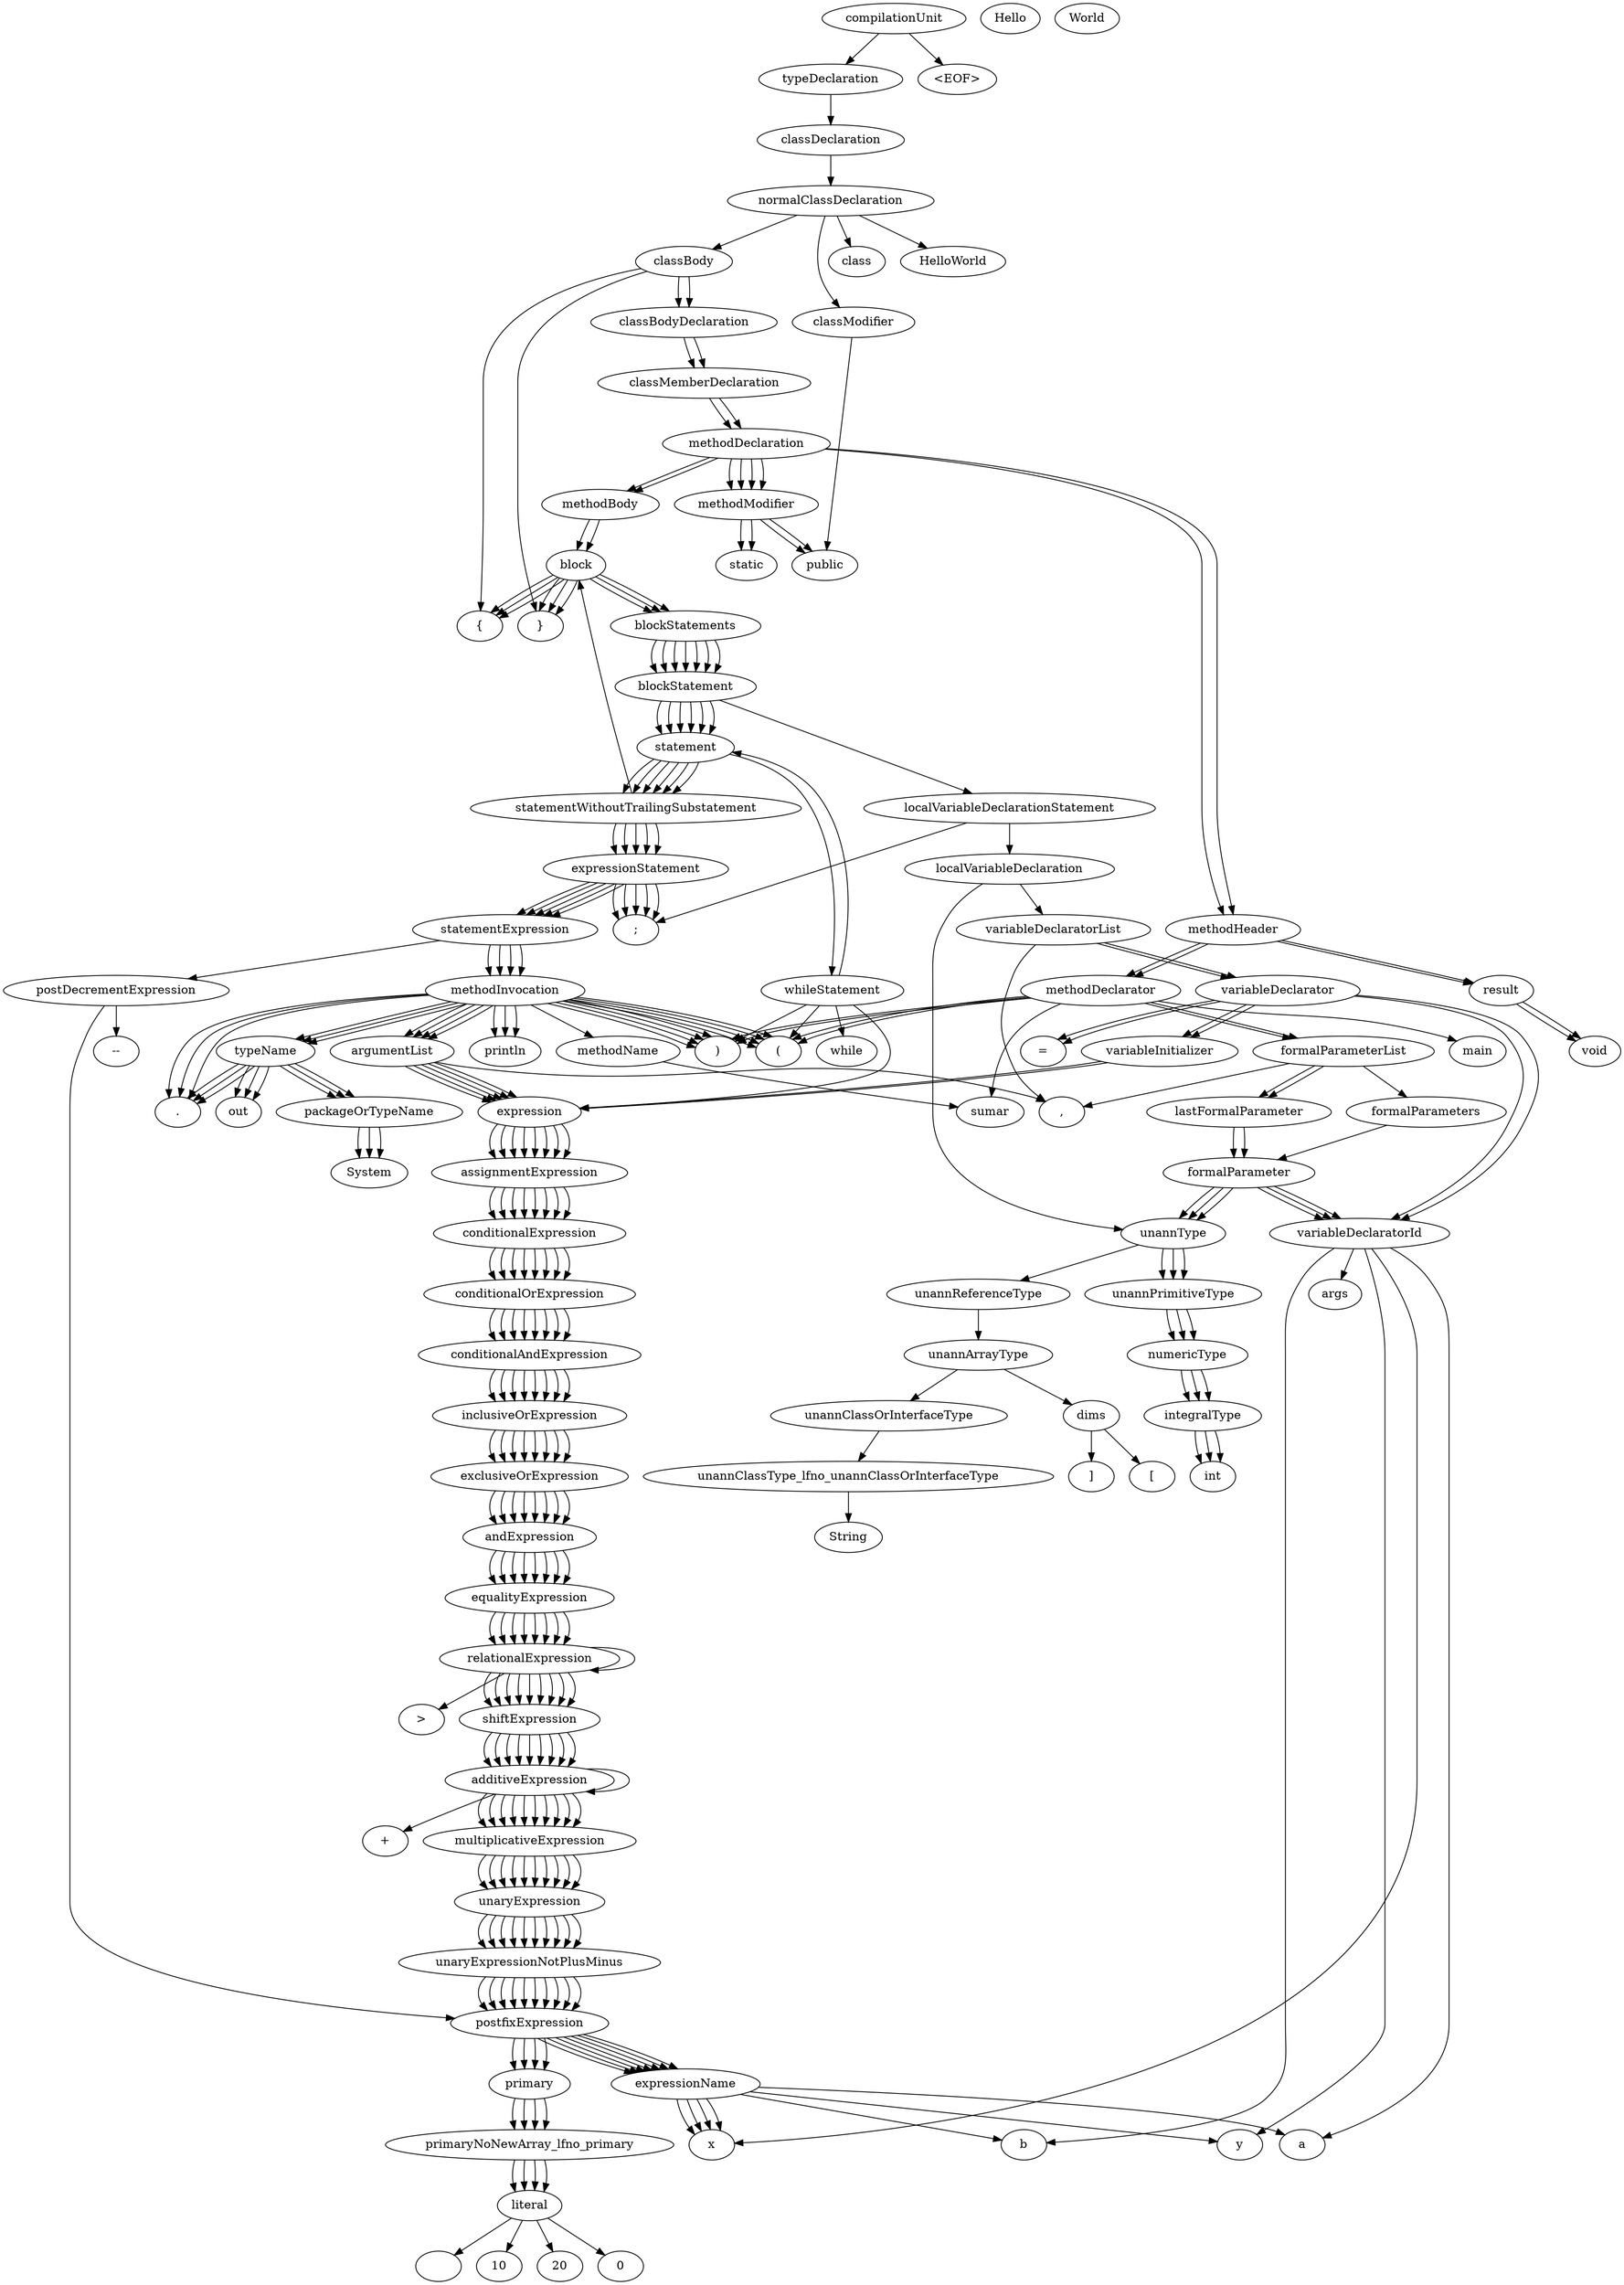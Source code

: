 digraph {
"compilationUnit" -> "typeDeclaration";
"typeDeclaration" -> "classDeclaration";
"classDeclaration" -> "normalClassDeclaration";
"normalClassDeclaration" -> "classModifier";
"classModifier" -> "public";
"normalClassDeclaration" -> "class";
"normalClassDeclaration" -> "HelloWorld";
"normalClassDeclaration" -> "classBody";
"classBody" -> "{";
"classBody" -> "classBodyDeclaration";
"classBodyDeclaration" -> "classMemberDeclaration";
"classMemberDeclaration" -> "methodDeclaration";
"methodDeclaration" -> "methodModifier";
"methodModifier" -> "public";
"methodDeclaration" -> "methodModifier";
"methodModifier" -> "static";
"methodDeclaration" -> "methodHeader";
"methodHeader" -> "result";
"result" -> "void";
"methodHeader" -> "methodDeclarator";
"methodDeclarator" -> "main";
"methodDeclarator" -> "(";
"methodDeclarator" -> "formalParameterList";
"formalParameterList" -> "lastFormalParameter";
"lastFormalParameter" -> "formalParameter";
"formalParameter" -> "unannType";
"unannType" -> "unannReferenceType";
"unannReferenceType" -> "unannArrayType";
"unannArrayType" -> "unannClassOrInterfaceType";
"unannClassOrInterfaceType" -> "unannClassType_lfno_unannClassOrInterfaceType";
"unannClassType_lfno_unannClassOrInterfaceType" -> "String";
"unannArrayType" -> "dims";
"dims" -> "[";
"dims" -> "]";
"formalParameter" -> "variableDeclaratorId";
"variableDeclaratorId" -> "args";
"methodDeclarator" -> ")";
"methodDeclaration" -> "methodBody";
"methodBody" -> "block";
"block" -> "{";
"block" -> "blockStatements";
"blockStatements" -> "blockStatement";
"blockStatement" -> "statement";
"statement" -> "statementWithoutTrailingSubstatement";
"statementWithoutTrailingSubstatement" -> "expressionStatement";
"expressionStatement" -> "statementExpression";
"statementExpression" -> "methodInvocation";
"methodInvocation" -> "typeName";
"typeName" -> "packageOrTypeName";
"packageOrTypeName" -> "System";
"typeName" -> ".";
"typeName" -> "out";
"methodInvocation" -> ".";
"methodInvocation" -> "println";
"methodInvocation" -> "(";
"methodInvocation" -> "argumentList";
"argumentList" -> "expression";
"expression" -> "assignmentExpression";
"assignmentExpression" -> "conditionalExpression";
"conditionalExpression" -> "conditionalOrExpression";
"conditionalOrExpression" -> "conditionalAndExpression";
"conditionalAndExpression" -> "inclusiveOrExpression";
"inclusiveOrExpression" -> "exclusiveOrExpression";
"exclusiveOrExpression" -> "andExpression";
"andExpression" -> "equalityExpression";
"equalityExpression" -> "relationalExpression";
"relationalExpression" -> "shiftExpression";
"shiftExpression" -> "additiveExpression";
"additiveExpression" -> "multiplicativeExpression";
"multiplicativeExpression" -> "unaryExpression";
"unaryExpression" -> "unaryExpressionNotPlusMinus";
"unaryExpressionNotPlusMinus" -> "postfixExpression";
"postfixExpression" -> "primary";
"primary" -> "primaryNoNewArray_lfno_primary";
"primaryNoNewArray_lfno_primary" -> "literal";
"literal" -> ""Hello, World"";
"methodInvocation" -> ")";
"expressionStatement" -> ";";
"blockStatements" -> "blockStatement";
"blockStatement" -> "localVariableDeclarationStatement";
"localVariableDeclarationStatement" -> "localVariableDeclaration";
"localVariableDeclaration" -> "unannType";
"unannType" -> "unannPrimitiveType";
"unannPrimitiveType" -> "numericType";
"numericType" -> "integralType";
"integralType" -> "int";
"localVariableDeclaration" -> "variableDeclaratorList";
"variableDeclaratorList" -> "variableDeclarator";
"variableDeclarator" -> "variableDeclaratorId";
"variableDeclaratorId" -> "x";
"variableDeclarator" -> "=";
"variableDeclarator" -> "variableInitializer";
"variableInitializer" -> "expression";
"expression" -> "assignmentExpression";
"assignmentExpression" -> "conditionalExpression";
"conditionalExpression" -> "conditionalOrExpression";
"conditionalOrExpression" -> "conditionalAndExpression";
"conditionalAndExpression" -> "inclusiveOrExpression";
"inclusiveOrExpression" -> "exclusiveOrExpression";
"exclusiveOrExpression" -> "andExpression";
"andExpression" -> "equalityExpression";
"equalityExpression" -> "relationalExpression";
"relationalExpression" -> "shiftExpression";
"shiftExpression" -> "additiveExpression";
"additiveExpression" -> "multiplicativeExpression";
"multiplicativeExpression" -> "unaryExpression";
"unaryExpression" -> "unaryExpressionNotPlusMinus";
"unaryExpressionNotPlusMinus" -> "postfixExpression";
"postfixExpression" -> "primary";
"primary" -> "primaryNoNewArray_lfno_primary";
"primaryNoNewArray_lfno_primary" -> "literal";
"literal" -> "10";
"variableDeclaratorList" -> ",";
"variableDeclaratorList" -> "variableDeclarator";
"variableDeclarator" -> "variableDeclaratorId";
"variableDeclaratorId" -> "y";
"variableDeclarator" -> "=";
"variableDeclarator" -> "variableInitializer";
"variableInitializer" -> "expression";
"expression" -> "assignmentExpression";
"assignmentExpression" -> "conditionalExpression";
"conditionalExpression" -> "conditionalOrExpression";
"conditionalOrExpression" -> "conditionalAndExpression";
"conditionalAndExpression" -> "inclusiveOrExpression";
"inclusiveOrExpression" -> "exclusiveOrExpression";
"exclusiveOrExpression" -> "andExpression";
"andExpression" -> "equalityExpression";
"equalityExpression" -> "relationalExpression";
"relationalExpression" -> "shiftExpression";
"shiftExpression" -> "additiveExpression";
"additiveExpression" -> "multiplicativeExpression";
"multiplicativeExpression" -> "unaryExpression";
"unaryExpression" -> "unaryExpressionNotPlusMinus";
"unaryExpressionNotPlusMinus" -> "postfixExpression";
"postfixExpression" -> "primary";
"primary" -> "primaryNoNewArray_lfno_primary";
"primaryNoNewArray_lfno_primary" -> "literal";
"literal" -> "20";
"localVariableDeclarationStatement" -> ";";
"blockStatements" -> "blockStatement";
"blockStatement" -> "statement";
"statement" -> "whileStatement";
"whileStatement" -> "while";
"whileStatement" -> "(";
"whileStatement" -> "expression";
"expression" -> "assignmentExpression";
"assignmentExpression" -> "conditionalExpression";
"conditionalExpression" -> "conditionalOrExpression";
"conditionalOrExpression" -> "conditionalAndExpression";
"conditionalAndExpression" -> "inclusiveOrExpression";
"inclusiveOrExpression" -> "exclusiveOrExpression";
"exclusiveOrExpression" -> "andExpression";
"andExpression" -> "equalityExpression";
"equalityExpression" -> "relationalExpression";
"relationalExpression" -> "relationalExpression";
"relationalExpression" -> "shiftExpression";
"shiftExpression" -> "additiveExpression";
"additiveExpression" -> "multiplicativeExpression";
"multiplicativeExpression" -> "unaryExpression";
"unaryExpression" -> "unaryExpressionNotPlusMinus";
"unaryExpressionNotPlusMinus" -> "postfixExpression";
"postfixExpression" -> "expressionName";
"expressionName" -> "x";
"relationalExpression" -> ">";
"relationalExpression" -> "shiftExpression";
"shiftExpression" -> "additiveExpression";
"additiveExpression" -> "multiplicativeExpression";
"multiplicativeExpression" -> "unaryExpression";
"unaryExpression" -> "unaryExpressionNotPlusMinus";
"unaryExpressionNotPlusMinus" -> "postfixExpression";
"postfixExpression" -> "primary";
"primary" -> "primaryNoNewArray_lfno_primary";
"primaryNoNewArray_lfno_primary" -> "literal";
"literal" -> "0";
"whileStatement" -> ")";
"whileStatement" -> "statement";
"statement" -> "statementWithoutTrailingSubstatement";
"statementWithoutTrailingSubstatement" -> "block";
"block" -> "{";
"block" -> "blockStatements";
"blockStatements" -> "blockStatement";
"blockStatement" -> "statement";
"statement" -> "statementWithoutTrailingSubstatement";
"statementWithoutTrailingSubstatement" -> "expressionStatement";
"expressionStatement" -> "statementExpression";
"statementExpression" -> "methodInvocation";
"methodInvocation" -> "typeName";
"typeName" -> "packageOrTypeName";
"packageOrTypeName" -> "System";
"typeName" -> ".";
"typeName" -> "out";
"methodInvocation" -> ".";
"methodInvocation" -> "println";
"methodInvocation" -> "(";
"methodInvocation" -> "argumentList";
"argumentList" -> "expression";
"expression" -> "assignmentExpression";
"assignmentExpression" -> "conditionalExpression";
"conditionalExpression" -> "conditionalOrExpression";
"conditionalOrExpression" -> "conditionalAndExpression";
"conditionalAndExpression" -> "inclusiveOrExpression";
"inclusiveOrExpression" -> "exclusiveOrExpression";
"exclusiveOrExpression" -> "andExpression";
"andExpression" -> "equalityExpression";
"equalityExpression" -> "relationalExpression";
"relationalExpression" -> "shiftExpression";
"shiftExpression" -> "additiveExpression";
"additiveExpression" -> "multiplicativeExpression";
"multiplicativeExpression" -> "unaryExpression";
"unaryExpression" -> "unaryExpressionNotPlusMinus";
"unaryExpressionNotPlusMinus" -> "postfixExpression";
"postfixExpression" -> "expressionName";
"expressionName" -> "x";
"methodInvocation" -> ")";
"expressionStatement" -> ";";
"blockStatements" -> "blockStatement";
"blockStatement" -> "statement";
"statement" -> "statementWithoutTrailingSubstatement";
"statementWithoutTrailingSubstatement" -> "expressionStatement";
"expressionStatement" -> "statementExpression";
"statementExpression" -> "postDecrementExpression";
"postDecrementExpression" -> "postfixExpression";
"postfixExpression" -> "expressionName";
"expressionName" -> "x";
"postDecrementExpression" -> "--";
"expressionStatement" -> ";";
"block" -> "}";
"blockStatements" -> "blockStatement";
"blockStatement" -> "statement";
"statement" -> "statementWithoutTrailingSubstatement";
"statementWithoutTrailingSubstatement" -> "expressionStatement";
"expressionStatement" -> "statementExpression";
"statementExpression" -> "methodInvocation";
"methodInvocation" -> "methodName";
"methodName" -> "sumar";
"methodInvocation" -> "(";
"methodInvocation" -> "argumentList";
"argumentList" -> "expression";
"expression" -> "assignmentExpression";
"assignmentExpression" -> "conditionalExpression";
"conditionalExpression" -> "conditionalOrExpression";
"conditionalOrExpression" -> "conditionalAndExpression";
"conditionalAndExpression" -> "inclusiveOrExpression";
"inclusiveOrExpression" -> "exclusiveOrExpression";
"exclusiveOrExpression" -> "andExpression";
"andExpression" -> "equalityExpression";
"equalityExpression" -> "relationalExpression";
"relationalExpression" -> "shiftExpression";
"shiftExpression" -> "additiveExpression";
"additiveExpression" -> "multiplicativeExpression";
"multiplicativeExpression" -> "unaryExpression";
"unaryExpression" -> "unaryExpressionNotPlusMinus";
"unaryExpressionNotPlusMinus" -> "postfixExpression";
"postfixExpression" -> "expressionName";
"expressionName" -> "x";
"argumentList" -> ",";
"argumentList" -> "expression";
"expression" -> "assignmentExpression";
"assignmentExpression" -> "conditionalExpression";
"conditionalExpression" -> "conditionalOrExpression";
"conditionalOrExpression" -> "conditionalAndExpression";
"conditionalAndExpression" -> "inclusiveOrExpression";
"inclusiveOrExpression" -> "exclusiveOrExpression";
"exclusiveOrExpression" -> "andExpression";
"andExpression" -> "equalityExpression";
"equalityExpression" -> "relationalExpression";
"relationalExpression" -> "shiftExpression";
"shiftExpression" -> "additiveExpression";
"additiveExpression" -> "multiplicativeExpression";
"multiplicativeExpression" -> "unaryExpression";
"unaryExpression" -> "unaryExpressionNotPlusMinus";
"unaryExpressionNotPlusMinus" -> "postfixExpression";
"postfixExpression" -> "expressionName";
"expressionName" -> "y";
"methodInvocation" -> ")";
"expressionStatement" -> ";";
"block" -> "}";
"classBody" -> "classBodyDeclaration";
"classBodyDeclaration" -> "classMemberDeclaration";
"classMemberDeclaration" -> "methodDeclaration";
"methodDeclaration" -> "methodModifier";
"methodModifier" -> "public";
"methodDeclaration" -> "methodModifier";
"methodModifier" -> "static";
"methodDeclaration" -> "methodHeader";
"methodHeader" -> "result";
"result" -> "void";
"methodHeader" -> "methodDeclarator";
"methodDeclarator" -> "sumar";
"methodDeclarator" -> "(";
"methodDeclarator" -> "formalParameterList";
"formalParameterList" -> "formalParameters";
"formalParameters" -> "formalParameter";
"formalParameter" -> "unannType";
"unannType" -> "unannPrimitiveType";
"unannPrimitiveType" -> "numericType";
"numericType" -> "integralType";
"integralType" -> "int";
"formalParameter" -> "variableDeclaratorId";
"variableDeclaratorId" -> "a";
"formalParameterList" -> ",";
"formalParameterList" -> "lastFormalParameter";
"lastFormalParameter" -> "formalParameter";
"formalParameter" -> "unannType";
"unannType" -> "unannPrimitiveType";
"unannPrimitiveType" -> "numericType";
"numericType" -> "integralType";
"integralType" -> "int";
"formalParameter" -> "variableDeclaratorId";
"variableDeclaratorId" -> "b";
"methodDeclarator" -> ")";
"methodDeclaration" -> "methodBody";
"methodBody" -> "block";
"block" -> "{";
"block" -> "blockStatements";
"blockStatements" -> "blockStatement";
"blockStatement" -> "statement";
"statement" -> "statementWithoutTrailingSubstatement";
"statementWithoutTrailingSubstatement" -> "expressionStatement";
"expressionStatement" -> "statementExpression";
"statementExpression" -> "methodInvocation";
"methodInvocation" -> "typeName";
"typeName" -> "packageOrTypeName";
"packageOrTypeName" -> "System";
"typeName" -> ".";
"typeName" -> "out";
"methodInvocation" -> ".";
"methodInvocation" -> "println";
"methodInvocation" -> "(";
"methodInvocation" -> "argumentList";
"argumentList" -> "expression";
"expression" -> "assignmentExpression";
"assignmentExpression" -> "conditionalExpression";
"conditionalExpression" -> "conditionalOrExpression";
"conditionalOrExpression" -> "conditionalAndExpression";
"conditionalAndExpression" -> "inclusiveOrExpression";
"inclusiveOrExpression" -> "exclusiveOrExpression";
"exclusiveOrExpression" -> "andExpression";
"andExpression" -> "equalityExpression";
"equalityExpression" -> "relationalExpression";
"relationalExpression" -> "shiftExpression";
"shiftExpression" -> "additiveExpression";
"additiveExpression" -> "additiveExpression";
"additiveExpression" -> "multiplicativeExpression";
"multiplicativeExpression" -> "unaryExpression";
"unaryExpression" -> "unaryExpressionNotPlusMinus";
"unaryExpressionNotPlusMinus" -> "postfixExpression";
"postfixExpression" -> "expressionName";
"expressionName" -> "a";
"additiveExpression" -> "+";
"additiveExpression" -> "multiplicativeExpression";
"multiplicativeExpression" -> "unaryExpression";
"unaryExpression" -> "unaryExpressionNotPlusMinus";
"unaryExpressionNotPlusMinus" -> "postfixExpression";
"postfixExpression" -> "expressionName";
"expressionName" -> "b";
"methodInvocation" -> ")";
"expressionStatement" -> ";";
"block" -> "}";
"classBody" -> "}";
"compilationUnit" -> "<EOF>";
}
